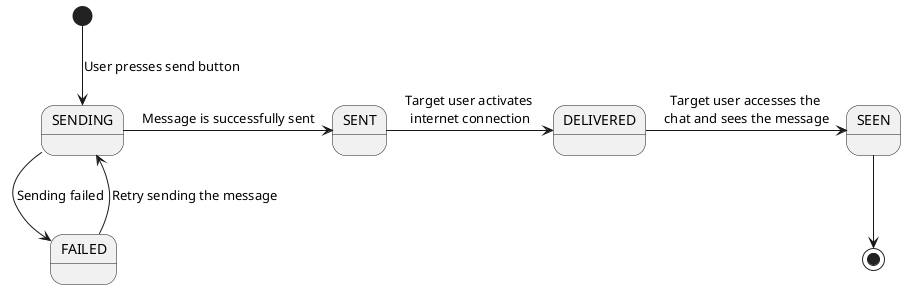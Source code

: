 @startuml

[*] --> SENDING : User presses send button

SENDING -right-> SENT : Message is successfully sent

SENDING -down-> FAILED : Sending failed

FAILED -up-> SENDING : Retry sending the message

SENT -right-> DELIVERED : Target user activates \ninternet connection

DELIVERED -right-> SEEN : Target user accesses the \nchat and sees the message

SEEN --> [*]

@enduml